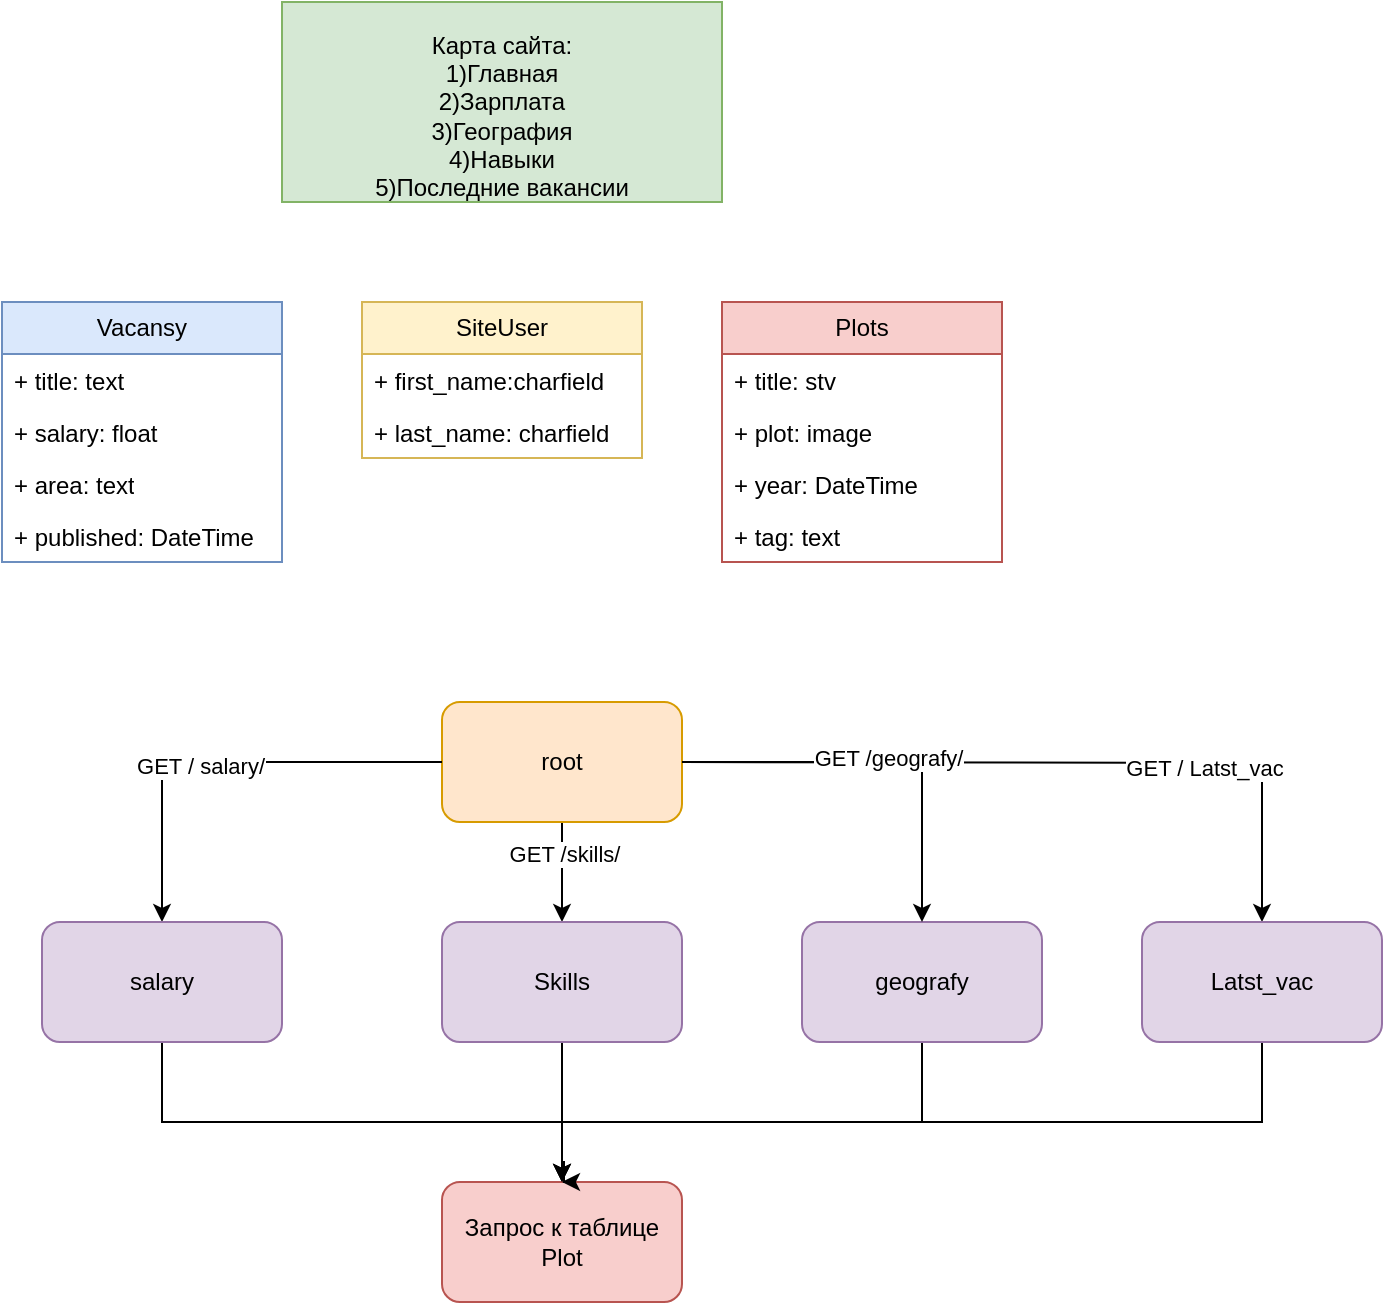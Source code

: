 <mxfile version="26.0.16">
  <diagram name="Страница — 1" id="GGJ4yb4F-Ly1fmLKEvSO">
    <mxGraphModel dx="1426" dy="789" grid="1" gridSize="10" guides="1" tooltips="1" connect="1" arrows="1" fold="1" page="1" pageScale="1" pageWidth="827" pageHeight="1169" math="0" shadow="0">
      <root>
        <mxCell id="0" />
        <mxCell id="1" parent="0" />
        <mxCell id="QLJWhHDrb2Bz3-so47Tj-4" value="&lt;br&gt;&lt;font&gt;&lt;font&gt;Карта сайта:&lt;/font&gt;&lt;br&gt;&lt;font&gt;1)Главная&lt;br&gt;&lt;font&gt;2)Зарплата&lt;br&gt;&lt;font&gt;3)География&lt;br&gt;&lt;font&gt;4)Навыки&lt;br&gt;&lt;font&gt;5)Последние вакансии&lt;/font&gt;&lt;/font&gt;&lt;/font&gt;&lt;/font&gt;&lt;/font&gt;&lt;/font&gt;" style="rounded=0;whiteSpace=wrap;html=1;fillColor=#d5e8d4;strokeColor=#82b366;" vertex="1" parent="1">
          <mxGeometry x="220" y="80" width="220" height="100" as="geometry" />
        </mxCell>
        <mxCell id="QLJWhHDrb2Bz3-so47Tj-22" value="Plots" style="swimlane;fontStyle=0;childLayout=stackLayout;horizontal=1;startSize=26;fillColor=#f8cecc;horizontalStack=0;resizeParent=1;resizeParentMax=0;resizeLast=0;collapsible=1;marginBottom=0;whiteSpace=wrap;html=1;strokeColor=#b85450;" vertex="1" parent="1">
          <mxGeometry x="440" y="230" width="140" height="130" as="geometry" />
        </mxCell>
        <mxCell id="QLJWhHDrb2Bz3-so47Tj-23" value="+ title: stv" style="text;strokeColor=none;fillColor=none;align=left;verticalAlign=top;spacingLeft=4;spacingRight=4;overflow=hidden;rotatable=0;points=[[0,0.5],[1,0.5]];portConstraint=eastwest;whiteSpace=wrap;html=1;" vertex="1" parent="QLJWhHDrb2Bz3-so47Tj-22">
          <mxGeometry y="26" width="140" height="26" as="geometry" />
        </mxCell>
        <mxCell id="QLJWhHDrb2Bz3-so47Tj-24" value="+ plot: image" style="text;strokeColor=none;fillColor=none;align=left;verticalAlign=top;spacingLeft=4;spacingRight=4;overflow=hidden;rotatable=0;points=[[0,0.5],[1,0.5]];portConstraint=eastwest;whiteSpace=wrap;html=1;" vertex="1" parent="QLJWhHDrb2Bz3-so47Tj-22">
          <mxGeometry y="52" width="140" height="26" as="geometry" />
        </mxCell>
        <mxCell id="QLJWhHDrb2Bz3-so47Tj-25" value="+ year: DateTime" style="text;strokeColor=none;fillColor=none;align=left;verticalAlign=top;spacingLeft=4;spacingRight=4;overflow=hidden;rotatable=0;points=[[0,0.5],[1,0.5]];portConstraint=eastwest;whiteSpace=wrap;html=1;" vertex="1" parent="QLJWhHDrb2Bz3-so47Tj-22">
          <mxGeometry y="78" width="140" height="26" as="geometry" />
        </mxCell>
        <mxCell id="QLJWhHDrb2Bz3-so47Tj-40" value="+ tag: text" style="text;strokeColor=none;fillColor=none;align=left;verticalAlign=top;spacingLeft=4;spacingRight=4;overflow=hidden;rotatable=0;points=[[0,0.5],[1,0.5]];portConstraint=eastwest;whiteSpace=wrap;html=1;" vertex="1" parent="QLJWhHDrb2Bz3-so47Tj-22">
          <mxGeometry y="104" width="140" height="26" as="geometry" />
        </mxCell>
        <mxCell id="QLJWhHDrb2Bz3-so47Tj-27" value="SiteUser" style="swimlane;fontStyle=0;childLayout=stackLayout;horizontal=1;startSize=26;fillColor=#fff2cc;horizontalStack=0;resizeParent=1;resizeParentMax=0;resizeLast=0;collapsible=1;marginBottom=0;whiteSpace=wrap;html=1;strokeColor=#d6b656;" vertex="1" parent="1">
          <mxGeometry x="260" y="230" width="140" height="78" as="geometry" />
        </mxCell>
        <mxCell id="QLJWhHDrb2Bz3-so47Tj-28" value="+ first_name:charfield" style="text;strokeColor=none;fillColor=none;align=left;verticalAlign=top;spacingLeft=4;spacingRight=4;overflow=hidden;rotatable=0;points=[[0,0.5],[1,0.5]];portConstraint=eastwest;whiteSpace=wrap;html=1;" vertex="1" parent="QLJWhHDrb2Bz3-so47Tj-27">
          <mxGeometry y="26" width="140" height="26" as="geometry" />
        </mxCell>
        <mxCell id="QLJWhHDrb2Bz3-so47Tj-29" value="+ last_name: charfield" style="text;strokeColor=none;fillColor=none;align=left;verticalAlign=top;spacingLeft=4;spacingRight=4;overflow=hidden;rotatable=0;points=[[0,0.5],[1,0.5]];portConstraint=eastwest;whiteSpace=wrap;html=1;" vertex="1" parent="QLJWhHDrb2Bz3-so47Tj-27">
          <mxGeometry y="52" width="140" height="26" as="geometry" />
        </mxCell>
        <mxCell id="QLJWhHDrb2Bz3-so47Tj-31" value="Vacansy" style="swimlane;fontStyle=0;childLayout=stackLayout;horizontal=1;startSize=26;fillColor=#dae8fc;horizontalStack=0;resizeParent=1;resizeParentMax=0;resizeLast=0;collapsible=1;marginBottom=0;whiteSpace=wrap;html=1;strokeColor=#6c8ebf;" vertex="1" parent="1">
          <mxGeometry x="80" y="230" width="140" height="130" as="geometry" />
        </mxCell>
        <mxCell id="QLJWhHDrb2Bz3-so47Tj-32" value="+ title: text" style="text;strokeColor=none;fillColor=none;align=left;verticalAlign=top;spacingLeft=4;spacingRight=4;overflow=hidden;rotatable=0;points=[[0,0.5],[1,0.5]];portConstraint=eastwest;whiteSpace=wrap;html=1;" vertex="1" parent="QLJWhHDrb2Bz3-so47Tj-31">
          <mxGeometry y="26" width="140" height="26" as="geometry" />
        </mxCell>
        <mxCell id="QLJWhHDrb2Bz3-so47Tj-33" value="+ salary: float" style="text;strokeColor=none;fillColor=none;align=left;verticalAlign=top;spacingLeft=4;spacingRight=4;overflow=hidden;rotatable=0;points=[[0,0.5],[1,0.5]];portConstraint=eastwest;whiteSpace=wrap;html=1;" vertex="1" parent="QLJWhHDrb2Bz3-so47Tj-31">
          <mxGeometry y="52" width="140" height="26" as="geometry" />
        </mxCell>
        <mxCell id="QLJWhHDrb2Bz3-so47Tj-34" value="+ area: text" style="text;strokeColor=none;fillColor=none;align=left;verticalAlign=top;spacingLeft=4;spacingRight=4;overflow=hidden;rotatable=0;points=[[0,0.5],[1,0.5]];portConstraint=eastwest;whiteSpace=wrap;html=1;" vertex="1" parent="QLJWhHDrb2Bz3-so47Tj-31">
          <mxGeometry y="78" width="140" height="26" as="geometry" />
        </mxCell>
        <mxCell id="QLJWhHDrb2Bz3-so47Tj-41" value="+ published: DateTime" style="text;strokeColor=none;fillColor=none;align=left;verticalAlign=top;spacingLeft=4;spacingRight=4;overflow=hidden;rotatable=0;points=[[0,0.5],[1,0.5]];portConstraint=eastwest;whiteSpace=wrap;html=1;" vertex="1" parent="QLJWhHDrb2Bz3-so47Tj-31">
          <mxGeometry y="104" width="140" height="26" as="geometry" />
        </mxCell>
        <mxCell id="QLJWhHDrb2Bz3-so47Tj-59" style="edgeStyle=orthogonalEdgeStyle;rounded=0;orthogonalLoop=1;jettySize=auto;html=1;entryX=0.5;entryY=0;entryDx=0;entryDy=0;" edge="1" parent="1" source="QLJWhHDrb2Bz3-so47Tj-42" target="QLJWhHDrb2Bz3-so47Tj-50">
          <mxGeometry relative="1" as="geometry" />
        </mxCell>
        <mxCell id="QLJWhHDrb2Bz3-so47Tj-60" value="GET /skills/" style="edgeLabel;html=1;align=center;verticalAlign=middle;resizable=0;points=[];" vertex="1" connectable="0" parent="QLJWhHDrb2Bz3-so47Tj-59">
          <mxGeometry x="-0.36" y="1" relative="1" as="geometry">
            <mxPoint as="offset" />
          </mxGeometry>
        </mxCell>
        <mxCell id="QLJWhHDrb2Bz3-so47Tj-62" style="edgeStyle=orthogonalEdgeStyle;rounded=0;orthogonalLoop=1;jettySize=auto;html=1;exitX=1;exitY=0.75;exitDx=0;exitDy=0;entryX=0.5;entryY=0;entryDx=0;entryDy=0;" edge="1" parent="1" target="QLJWhHDrb2Bz3-so47Tj-61">
          <mxGeometry relative="1" as="geometry">
            <mxPoint x="420" y="460" as="sourcePoint" />
            <mxPoint x="710" y="525" as="targetPoint" />
          </mxGeometry>
        </mxCell>
        <mxCell id="QLJWhHDrb2Bz3-so47Tj-63" value="GET / Latst_vac" style="edgeLabel;html=1;align=center;verticalAlign=middle;resizable=0;points=[];" vertex="1" connectable="0" parent="QLJWhHDrb2Bz3-so47Tj-62">
          <mxGeometry x="0.413" y="-2" relative="1" as="geometry">
            <mxPoint as="offset" />
          </mxGeometry>
        </mxCell>
        <mxCell id="QLJWhHDrb2Bz3-so47Tj-42" value="root" style="rounded=1;whiteSpace=wrap;html=1;fillColor=#ffe6cc;strokeColor=#d79b00;" vertex="1" parent="1">
          <mxGeometry x="300" y="430" width="120" height="60" as="geometry" />
        </mxCell>
        <mxCell id="QLJWhHDrb2Bz3-so47Tj-45" style="edgeStyle=orthogonalEdgeStyle;rounded=0;orthogonalLoop=1;jettySize=auto;html=1;exitX=0;exitY=0.5;exitDx=0;exitDy=0;entryX=0.5;entryY=0;entryDx=0;entryDy=0;" edge="1" parent="1" source="QLJWhHDrb2Bz3-so47Tj-42" target="QLJWhHDrb2Bz3-so47Tj-43">
          <mxGeometry relative="1" as="geometry">
            <mxPoint x="160" y="430" as="targetPoint" />
            <mxPoint x="90" y="500" as="sourcePoint" />
          </mxGeometry>
        </mxCell>
        <mxCell id="QLJWhHDrb2Bz3-so47Tj-47" value="GET / salary/" style="edgeLabel;html=1;align=center;verticalAlign=middle;resizable=0;points=[];" vertex="1" connectable="0" parent="QLJWhHDrb2Bz3-so47Tj-45">
          <mxGeometry x="0.098" y="2" relative="1" as="geometry">
            <mxPoint as="offset" />
          </mxGeometry>
        </mxCell>
        <mxCell id="QLJWhHDrb2Bz3-so47Tj-49" style="edgeStyle=orthogonalEdgeStyle;rounded=0;orthogonalLoop=1;jettySize=auto;html=1;entryX=0.5;entryY=0;entryDx=0;entryDy=0;" edge="1" parent="1" source="QLJWhHDrb2Bz3-so47Tj-43" target="QLJWhHDrb2Bz3-so47Tj-48">
          <mxGeometry relative="1" as="geometry">
            <Array as="points">
              <mxPoint x="160" y="640" />
              <mxPoint x="360" y="640" />
            </Array>
          </mxGeometry>
        </mxCell>
        <mxCell id="QLJWhHDrb2Bz3-so47Tj-43" value="salary" style="rounded=1;whiteSpace=wrap;html=1;fillColor=#e1d5e7;strokeColor=#9673a6;" vertex="1" parent="1">
          <mxGeometry x="100" y="540" width="120" height="60" as="geometry" />
        </mxCell>
        <mxCell id="QLJWhHDrb2Bz3-so47Tj-48" value="Запрос к таблице Plot" style="rounded=1;whiteSpace=wrap;html=1;fillColor=#f8cecc;strokeColor=#b85450;" vertex="1" parent="1">
          <mxGeometry x="300" y="670" width="120" height="60" as="geometry" />
        </mxCell>
        <mxCell id="QLJWhHDrb2Bz3-so47Tj-58" style="edgeStyle=orthogonalEdgeStyle;rounded=0;orthogonalLoop=1;jettySize=auto;html=1;entryX=0.5;entryY=0;entryDx=0;entryDy=0;" edge="1" parent="1" source="QLJWhHDrb2Bz3-so47Tj-50">
          <mxGeometry relative="1" as="geometry">
            <mxPoint x="360" y="670" as="targetPoint" />
            <Array as="points">
              <mxPoint x="360" y="660" />
              <mxPoint x="361" y="660" />
            </Array>
          </mxGeometry>
        </mxCell>
        <mxCell id="QLJWhHDrb2Bz3-so47Tj-50" value="Skills" style="rounded=1;whiteSpace=wrap;html=1;fillColor=#e1d5e7;strokeColor=#9673a6;" vertex="1" parent="1">
          <mxGeometry x="300" y="540" width="120" height="60" as="geometry" />
        </mxCell>
        <mxCell id="QLJWhHDrb2Bz3-so47Tj-57" style="edgeStyle=orthogonalEdgeStyle;rounded=0;orthogonalLoop=1;jettySize=auto;html=1;" edge="1" parent="1" source="QLJWhHDrb2Bz3-so47Tj-51">
          <mxGeometry relative="1" as="geometry">
            <mxPoint x="360" y="670" as="targetPoint" />
            <Array as="points">
              <mxPoint x="540" y="640" />
              <mxPoint x="360" y="640" />
            </Array>
          </mxGeometry>
        </mxCell>
        <mxCell id="QLJWhHDrb2Bz3-so47Tj-51" value="geografy" style="rounded=1;whiteSpace=wrap;html=1;fillColor=#e1d5e7;strokeColor=#9673a6;" vertex="1" parent="1">
          <mxGeometry x="480" y="540" width="120" height="60" as="geometry" />
        </mxCell>
        <mxCell id="QLJWhHDrb2Bz3-so47Tj-54" style="edgeStyle=orthogonalEdgeStyle;rounded=0;orthogonalLoop=1;jettySize=auto;html=1;" edge="1" parent="1">
          <mxGeometry relative="1" as="geometry">
            <mxPoint x="420" y="460" as="sourcePoint" />
            <mxPoint x="540" y="540" as="targetPoint" />
            <Array as="points">
              <mxPoint x="540" y="460" />
              <mxPoint x="540" y="537" />
            </Array>
          </mxGeometry>
        </mxCell>
        <mxCell id="QLJWhHDrb2Bz3-so47Tj-56" value="GET /geografy/" style="edgeLabel;html=1;align=center;verticalAlign=middle;resizable=0;points=[];" vertex="1" connectable="0" parent="QLJWhHDrb2Bz3-so47Tj-54">
          <mxGeometry x="0.023" y="2" relative="1" as="geometry">
            <mxPoint as="offset" />
          </mxGeometry>
        </mxCell>
        <mxCell id="QLJWhHDrb2Bz3-so47Tj-64" style="edgeStyle=orthogonalEdgeStyle;rounded=0;orthogonalLoop=1;jettySize=auto;html=1;exitX=0.5;exitY=1;exitDx=0;exitDy=0;entryX=0.5;entryY=0;entryDx=0;entryDy=0;" edge="1" parent="1" source="QLJWhHDrb2Bz3-so47Tj-61" target="QLJWhHDrb2Bz3-so47Tj-48">
          <mxGeometry relative="1" as="geometry">
            <mxPoint x="440" y="680" as="targetPoint" />
            <mxPoint x="760" y="650" as="sourcePoint" />
            <Array as="points">
              <mxPoint x="710" y="640" />
              <mxPoint x="360" y="640" />
            </Array>
          </mxGeometry>
        </mxCell>
        <mxCell id="QLJWhHDrb2Bz3-so47Tj-61" value="Latst_vac" style="rounded=1;whiteSpace=wrap;html=1;fillColor=#e1d5e7;strokeColor=#9673a6;" vertex="1" parent="1">
          <mxGeometry x="650" y="540" width="120" height="60" as="geometry" />
        </mxCell>
      </root>
    </mxGraphModel>
  </diagram>
</mxfile>

